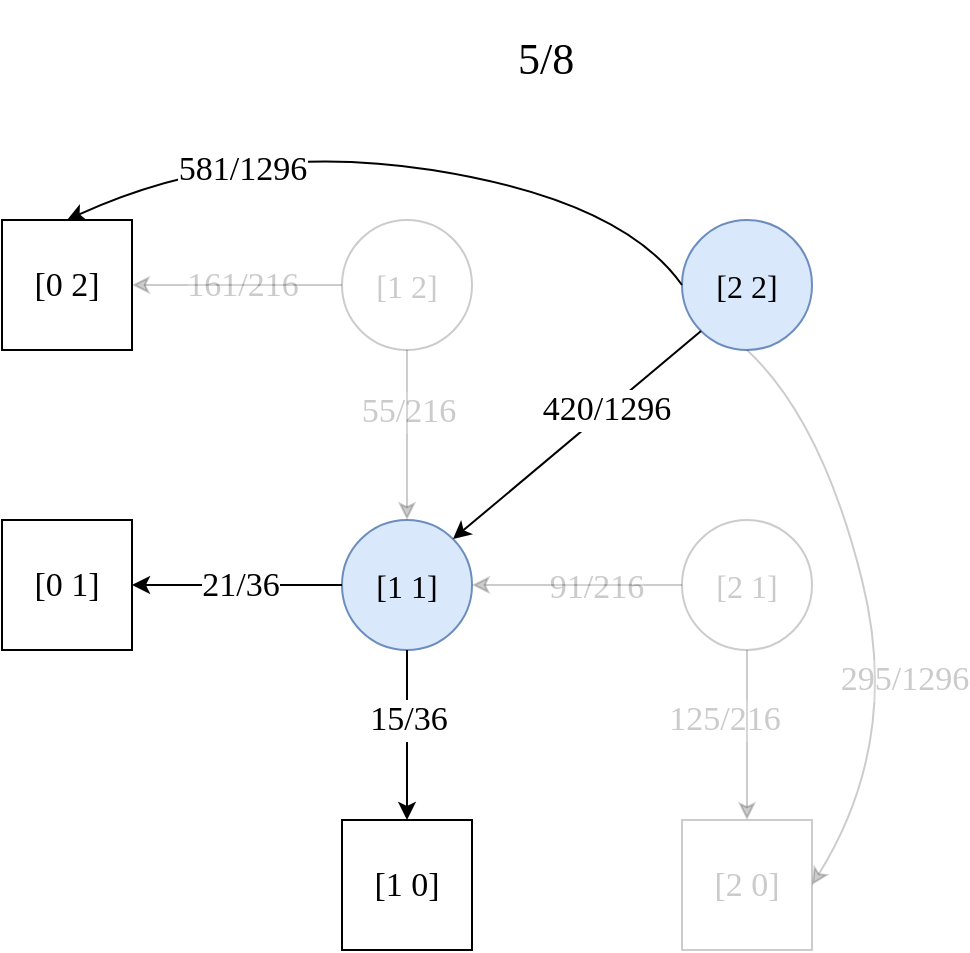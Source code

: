 <mxfile version="15.1.4" type="device"><diagram id="LHmz-3jESWEuP7y_V9xO" name="Page-1"><mxGraphModel dx="1422" dy="547" grid="1" gridSize="10" guides="1" tooltips="1" connect="1" arrows="1" fold="1" page="1" pageScale="1" pageWidth="850" pageHeight="1100" math="0" shadow="0"><root><mxCell id="0"/><mxCell id="1" parent="0"/><mxCell id="qUGKz06C6sTsFULP4qC0-7" value="&lt;p style=&quot;font-size: 16px&quot;&gt;&lt;font face=&quot;Lucida Console&quot;&gt;[2 2]&lt;/font&gt;&lt;/p&gt;" style="ellipse;whiteSpace=wrap;html=1;aspect=fixed;fillColor=#dae8fc;strokeColor=#6c8ebf;" parent="1" vertex="1"><mxGeometry x="490" y="340" width="65" height="65" as="geometry"/></mxCell><mxCell id="qUGKz06C6sTsFULP4qC0-10" value="&lt;font face=&quot;Lucida Console&quot; style=&quot;font-size: 17px&quot;&gt;[2 0]&lt;/font&gt;" style="whiteSpace=wrap;html=1;aspect=fixed;fontSize=17;opacity=20;textOpacity=20;" parent="1" vertex="1"><mxGeometry x="490" y="640" width="65" height="65" as="geometry"/></mxCell><mxCell id="qUGKz06C6sTsFULP4qC0-11" value="&lt;font face=&quot;Lucida Console&quot; style=&quot;font-size: 17px&quot;&gt;[1 0]&lt;/font&gt;" style="whiteSpace=wrap;html=1;aspect=fixed;fontSize=17;" parent="1" vertex="1"><mxGeometry x="320" y="640" width="65" height="65" as="geometry"/></mxCell><mxCell id="qUGKz06C6sTsFULP4qC0-12" value="&lt;font face=&quot;Lucida Console&quot; style=&quot;font-size: 17px&quot;&gt;[0 2]&lt;/font&gt;" style="whiteSpace=wrap;html=1;aspect=fixed;fontSize=17;" parent="1" vertex="1"><mxGeometry x="150" y="340" width="65" height="65" as="geometry"/></mxCell><mxCell id="qUGKz06C6sTsFULP4qC0-13" value="&lt;font face=&quot;Lucida Console&quot; style=&quot;font-size: 17px&quot;&gt;[0 1]&lt;/font&gt;" style="whiteSpace=wrap;html=1;aspect=fixed;fontSize=17;" parent="1" vertex="1"><mxGeometry x="150" y="490" width="65" height="65" as="geometry"/></mxCell><mxCell id="qUGKz06C6sTsFULP4qC0-14" value="&lt;p style=&quot;font-size: 16px&quot;&gt;&lt;font face=&quot;Lucida Console&quot;&gt;[1 2]&lt;/font&gt;&lt;/p&gt;" style="ellipse;whiteSpace=wrap;html=1;aspect=fixed;opacity=20;textOpacity=20;" parent="1" vertex="1"><mxGeometry x="320" y="340" width="65" height="65" as="geometry"/></mxCell><mxCell id="qUGKz06C6sTsFULP4qC0-15" value="&lt;p style=&quot;font-size: 16px&quot;&gt;&lt;font face=&quot;Lucida Console&quot;&gt;[2 1]&lt;/font&gt;&lt;/p&gt;" style="ellipse;whiteSpace=wrap;html=1;aspect=fixed;opacity=20;textOpacity=20;" parent="1" vertex="1"><mxGeometry x="490" y="490" width="65" height="65" as="geometry"/></mxCell><mxCell id="qUGKz06C6sTsFULP4qC0-16" value="&lt;p style=&quot;font-size: 16px&quot;&gt;&lt;font face=&quot;Lucida Console&quot;&gt;[1 1]&lt;/font&gt;&lt;/p&gt;" style="ellipse;whiteSpace=wrap;html=1;aspect=fixed;fillColor=#dae8fc;strokeColor=#6c8ebf;" parent="1" vertex="1"><mxGeometry x="320" y="490" width="65" height="65" as="geometry"/></mxCell><mxCell id="qUGKz06C6sTsFULP4qC0-19" value="" style="endArrow=classic;html=1;fontSize=17;exitX=0;exitY=1;exitDx=0;exitDy=0;entryX=1;entryY=0;entryDx=0;entryDy=0;" parent="1" source="qUGKz06C6sTsFULP4qC0-7" target="qUGKz06C6sTsFULP4qC0-16" edge="1"><mxGeometry width="50" height="50" relative="1" as="geometry"><mxPoint x="489.999" y="400.001" as="sourcePoint"/><mxPoint x="365.961" y="504.039" as="targetPoint"/></mxGeometry></mxCell><mxCell id="qUGKz06C6sTsFULP4qC0-48" value="420/1296" style="edgeLabel;html=1;align=center;verticalAlign=middle;resizable=0;points=[];fontSize=17;fontFamily=Lucida Console;" parent="qUGKz06C6sTsFULP4qC0-19" vertex="1" connectable="0"><mxGeometry x="-0.254" relative="1" as="geometry"><mxPoint x="-1" as="offset"/></mxGeometry></mxCell><mxCell id="qUGKz06C6sTsFULP4qC0-20" value="" style="endArrow=classic;html=1;fontSize=17;exitX=0.5;exitY=1;exitDx=0;exitDy=0;entryX=0.5;entryY=0;entryDx=0;entryDy=0;textOpacity=20;" parent="1" source="qUGKz06C6sTsFULP4qC0-16" target="qUGKz06C6sTsFULP4qC0-11" edge="1"><mxGeometry width="50" height="50" relative="1" as="geometry"><mxPoint x="689.519" y="265.481" as="sourcePoint"/><mxPoint x="565.481" y="369.519" as="targetPoint"/></mxGeometry></mxCell><mxCell id="qUGKz06C6sTsFULP4qC0-43" value="15/36" style="edgeLabel;html=1;align=center;verticalAlign=middle;resizable=0;points=[];fontSize=17;fontFamily=Lucida Console;" parent="qUGKz06C6sTsFULP4qC0-20" vertex="1" connectable="0"><mxGeometry x="-0.412" y="-1" relative="1" as="geometry"><mxPoint x="1" y="10" as="offset"/></mxGeometry></mxCell><mxCell id="qUGKz06C6sTsFULP4qC0-21" value="" style="endArrow=classic;html=1;fontSize=17;exitX=0;exitY=0.5;exitDx=0;exitDy=0;entryX=1;entryY=0.5;entryDx=0;entryDy=0;" parent="1" source="qUGKz06C6sTsFULP4qC0-16" target="qUGKz06C6sTsFULP4qC0-13" edge="1"><mxGeometry width="50" height="50" relative="1" as="geometry"><mxPoint x="384.999" y="405.001" as="sourcePoint"/><mxPoint x="250" y="520" as="targetPoint"/></mxGeometry></mxCell><mxCell id="qUGKz06C6sTsFULP4qC0-44" value="&lt;font face=&quot;Lucida Console&quot;&gt;21/36&lt;/font&gt;" style="edgeLabel;html=1;align=center;verticalAlign=middle;resizable=0;points=[];fontSize=17;" parent="qUGKz06C6sTsFULP4qC0-21" vertex="1" connectable="0"><mxGeometry x="-0.238" y="3" relative="1" as="geometry"><mxPoint x="-11" y="-3" as="offset"/></mxGeometry></mxCell><mxCell id="qUGKz06C6sTsFULP4qC0-22" value="" style="endArrow=classic;html=1;fontSize=17;exitX=0.5;exitY=1;exitDx=0;exitDy=0;entryX=0.5;entryY=0;entryDx=0;entryDy=0;opacity=20;textOpacity=20;" parent="1" source="qUGKz06C6sTsFULP4qC0-15" target="qUGKz06C6sTsFULP4qC0-10" edge="1"><mxGeometry width="50" height="50" relative="1" as="geometry"><mxPoint x="709.519" y="285.481" as="sourcePoint"/><mxPoint x="585.481" y="389.519" as="targetPoint"/></mxGeometry></mxCell><mxCell id="qUGKz06C6sTsFULP4qC0-42" value="125/216" style="edgeLabel;html=1;align=center;verticalAlign=middle;resizable=0;points=[];fontSize=17;fontFamily=Lucida Console;textOpacity=20;" parent="qUGKz06C6sTsFULP4qC0-22" vertex="1" connectable="0"><mxGeometry x="-0.412" y="1" relative="1" as="geometry"><mxPoint x="-13" y="10" as="offset"/></mxGeometry></mxCell><mxCell id="qUGKz06C6sTsFULP4qC0-24" value="" style="endArrow=classic;html=1;fontSize=17;exitX=0;exitY=0.5;exitDx=0;exitDy=0;entryX=1;entryY=0.5;entryDx=0;entryDy=0;opacity=20;textOpacity=20;" parent="1" source="qUGKz06C6sTsFULP4qC0-14" target="qUGKz06C6sTsFULP4qC0-12" edge="1"><mxGeometry width="50" height="50" relative="1" as="geometry"><mxPoint x="729.519" y="305.481" as="sourcePoint"/><mxPoint x="605.481" y="409.519" as="targetPoint"/></mxGeometry></mxCell><mxCell id="qUGKz06C6sTsFULP4qC0-45" value="161/216" style="edgeLabel;html=1;align=center;verticalAlign=middle;resizable=0;points=[];fontSize=17;fontFamily=Lucida Console;textOpacity=20;" parent="qUGKz06C6sTsFULP4qC0-24" vertex="1" connectable="0"><mxGeometry x="-0.257" y="-1" relative="1" as="geometry"><mxPoint x="-11" y="1" as="offset"/></mxGeometry></mxCell><mxCell id="qUGKz06C6sTsFULP4qC0-27" value="" style="endArrow=classic;html=1;fontSize=17;exitX=0.5;exitY=1;exitDx=0;exitDy=0;entryX=0.5;entryY=0;entryDx=0;entryDy=0;opacity=20;textOpacity=20;" parent="1" source="qUGKz06C6sTsFULP4qC0-14" target="qUGKz06C6sTsFULP4qC0-16" edge="1"><mxGeometry width="50" height="50" relative="1" as="geometry"><mxPoint x="340" y="392.5" as="sourcePoint"/><mxPoint x="235" y="392.5" as="targetPoint"/></mxGeometry></mxCell><mxCell id="qUGKz06C6sTsFULP4qC0-52" value="55/216" style="edgeLabel;html=1;align=center;verticalAlign=middle;resizable=0;points=[];fontSize=17;fontFamily=Lucida Console;textOpacity=20;" parent="qUGKz06C6sTsFULP4qC0-27" vertex="1" connectable="0"><mxGeometry x="-0.271" relative="1" as="geometry"><mxPoint as="offset"/></mxGeometry></mxCell><mxCell id="qUGKz06C6sTsFULP4qC0-30" value="" style="endArrow=classic;html=1;fontSize=17;exitX=0;exitY=0.5;exitDx=0;exitDy=0;entryX=1;entryY=0.5;entryDx=0;entryDy=0;opacity=20;" parent="1" source="qUGKz06C6sTsFULP4qC0-15" target="qUGKz06C6sTsFULP4qC0-16" edge="1"><mxGeometry width="50" height="50" relative="1" as="geometry"><mxPoint x="370" y="422.5" as="sourcePoint"/><mxPoint x="265" y="422.5" as="targetPoint"/></mxGeometry></mxCell><mxCell id="qUGKz06C6sTsFULP4qC0-50" value="91/216" style="edgeLabel;html=1;align=center;verticalAlign=middle;resizable=0;points=[];fontSize=17;fontFamily=Lucida Console;textOpacity=20;" parent="qUGKz06C6sTsFULP4qC0-30" vertex="1" connectable="0"><mxGeometry x="-0.181" y="1" relative="1" as="geometry"><mxPoint as="offset"/></mxGeometry></mxCell><mxCell id="qUGKz06C6sTsFULP4qC0-58" value="" style="curved=1;endArrow=classic;html=1;fontSize=17;exitX=0.5;exitY=1;exitDx=0;exitDy=0;entryX=1;entryY=0.5;entryDx=0;entryDy=0;opacity=20;" parent="1" source="qUGKz06C6sTsFULP4qC0-7" target="qUGKz06C6sTsFULP4qC0-10" edge="1"><mxGeometry width="50" height="50" relative="1" as="geometry"><mxPoint x="-20" y="440" as="sourcePoint"/><mxPoint x="30" y="390" as="targetPoint"/><Array as="points"><mxPoint x="560" y="440"/><mxPoint x="600" y="600"/></Array></mxGeometry></mxCell><mxCell id="qUGKz06C6sTsFULP4qC0-60" value="295/1296" style="edgeLabel;html=1;align=center;verticalAlign=middle;resizable=0;points=[];fontSize=17;fontFamily=Lucida Console;textOpacity=20;" parent="qUGKz06C6sTsFULP4qC0-58" vertex="1" connectable="0"><mxGeometry x="0.352" y="-12" relative="1" as="geometry"><mxPoint x="15" y="-21" as="offset"/></mxGeometry></mxCell><mxCell id="qUGKz06C6sTsFULP4qC0-59" value="" style="curved=1;endArrow=classic;html=1;fontSize=17;exitX=0;exitY=0.5;exitDx=0;exitDy=0;entryX=0.5;entryY=0;entryDx=0;entryDy=0;" parent="1" source="qUGKz06C6sTsFULP4qC0-7" target="qUGKz06C6sTsFULP4qC0-12" edge="1"><mxGeometry width="50" height="50" relative="1" as="geometry"><mxPoint x="70" y="370" as="sourcePoint"/><mxPoint x="120" y="320" as="targetPoint"/><Array as="points"><mxPoint x="460" y="330"/><mxPoint x="270" y="300"/></Array></mxGeometry></mxCell><mxCell id="qUGKz06C6sTsFULP4qC0-61" value="581/1296" style="edgeLabel;html=1;align=center;verticalAlign=middle;resizable=0;points=[];fontSize=17;fontFamily=Lucida Console;" parent="qUGKz06C6sTsFULP4qC0-59" vertex="1" connectable="0"><mxGeometry x="0.477" y="13" relative="1" as="geometry"><mxPoint x="1" as="offset"/></mxGeometry></mxCell><mxCell id="8QfGltGaknd6Kk3sZ02q-1" value="&lt;font style=&quot;font-size: 22px&quot;&gt;5/&lt;/font&gt;&lt;font style=&quot;font-size: 22px&quot;&gt;8&lt;/font&gt;" style="text;html=1;strokeColor=none;fillColor=none;align=left;verticalAlign=middle;whiteSpace=wrap;rounded=0;fontFamily=Lucida Console;" vertex="1" parent="1"><mxGeometry x="406" y="230" width="39" height="60" as="geometry"/></mxCell></root></mxGraphModel></diagram></mxfile>